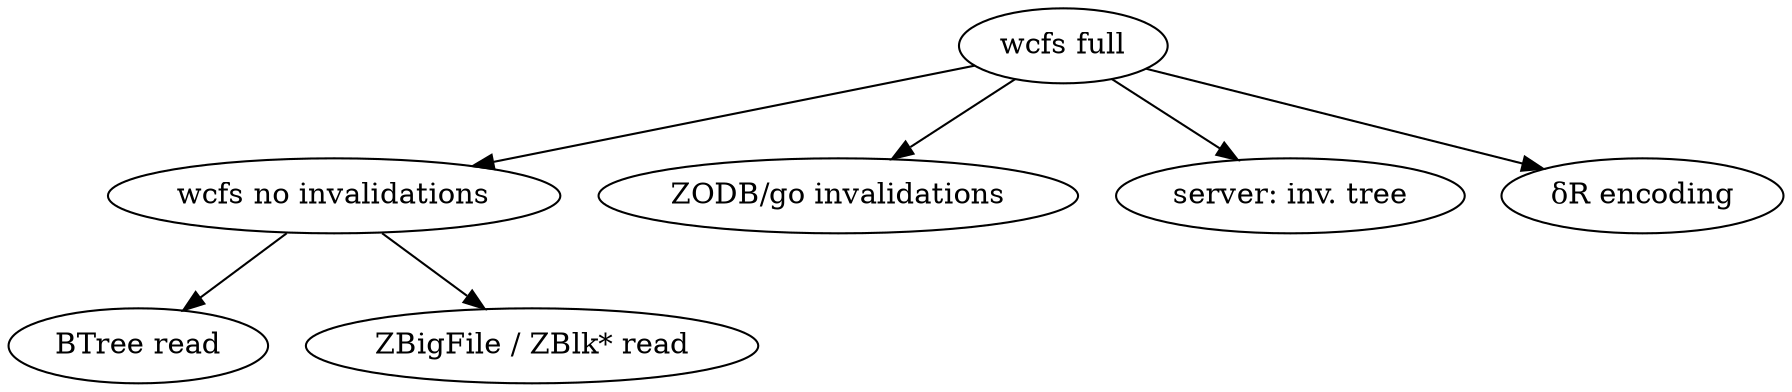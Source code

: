 digraph {
	wcfs		-> wcfs_simple;
	wcfs		-> ZODB_go_inv;
	wcfs		-> Sinvtree;
	wcfs		-> δR;

	wcfs_simple	-> Btree_read;
	wcfs_simple	-> ZBlk_read;


	wcfs		[label="wcfs full"]
	wcfs_simple	[label="wcfs no invalidations"]

	ZODB_go_inv	[label="ZODB/go invalidations"]
	Btree_read	[label="BTree read"]
	ZBlk_read	[label="ZBigFile / ZBlk* read"]
	Sinvtree	[label="server: inv. tree"]
	δR		[label="δR encoding"]
}

